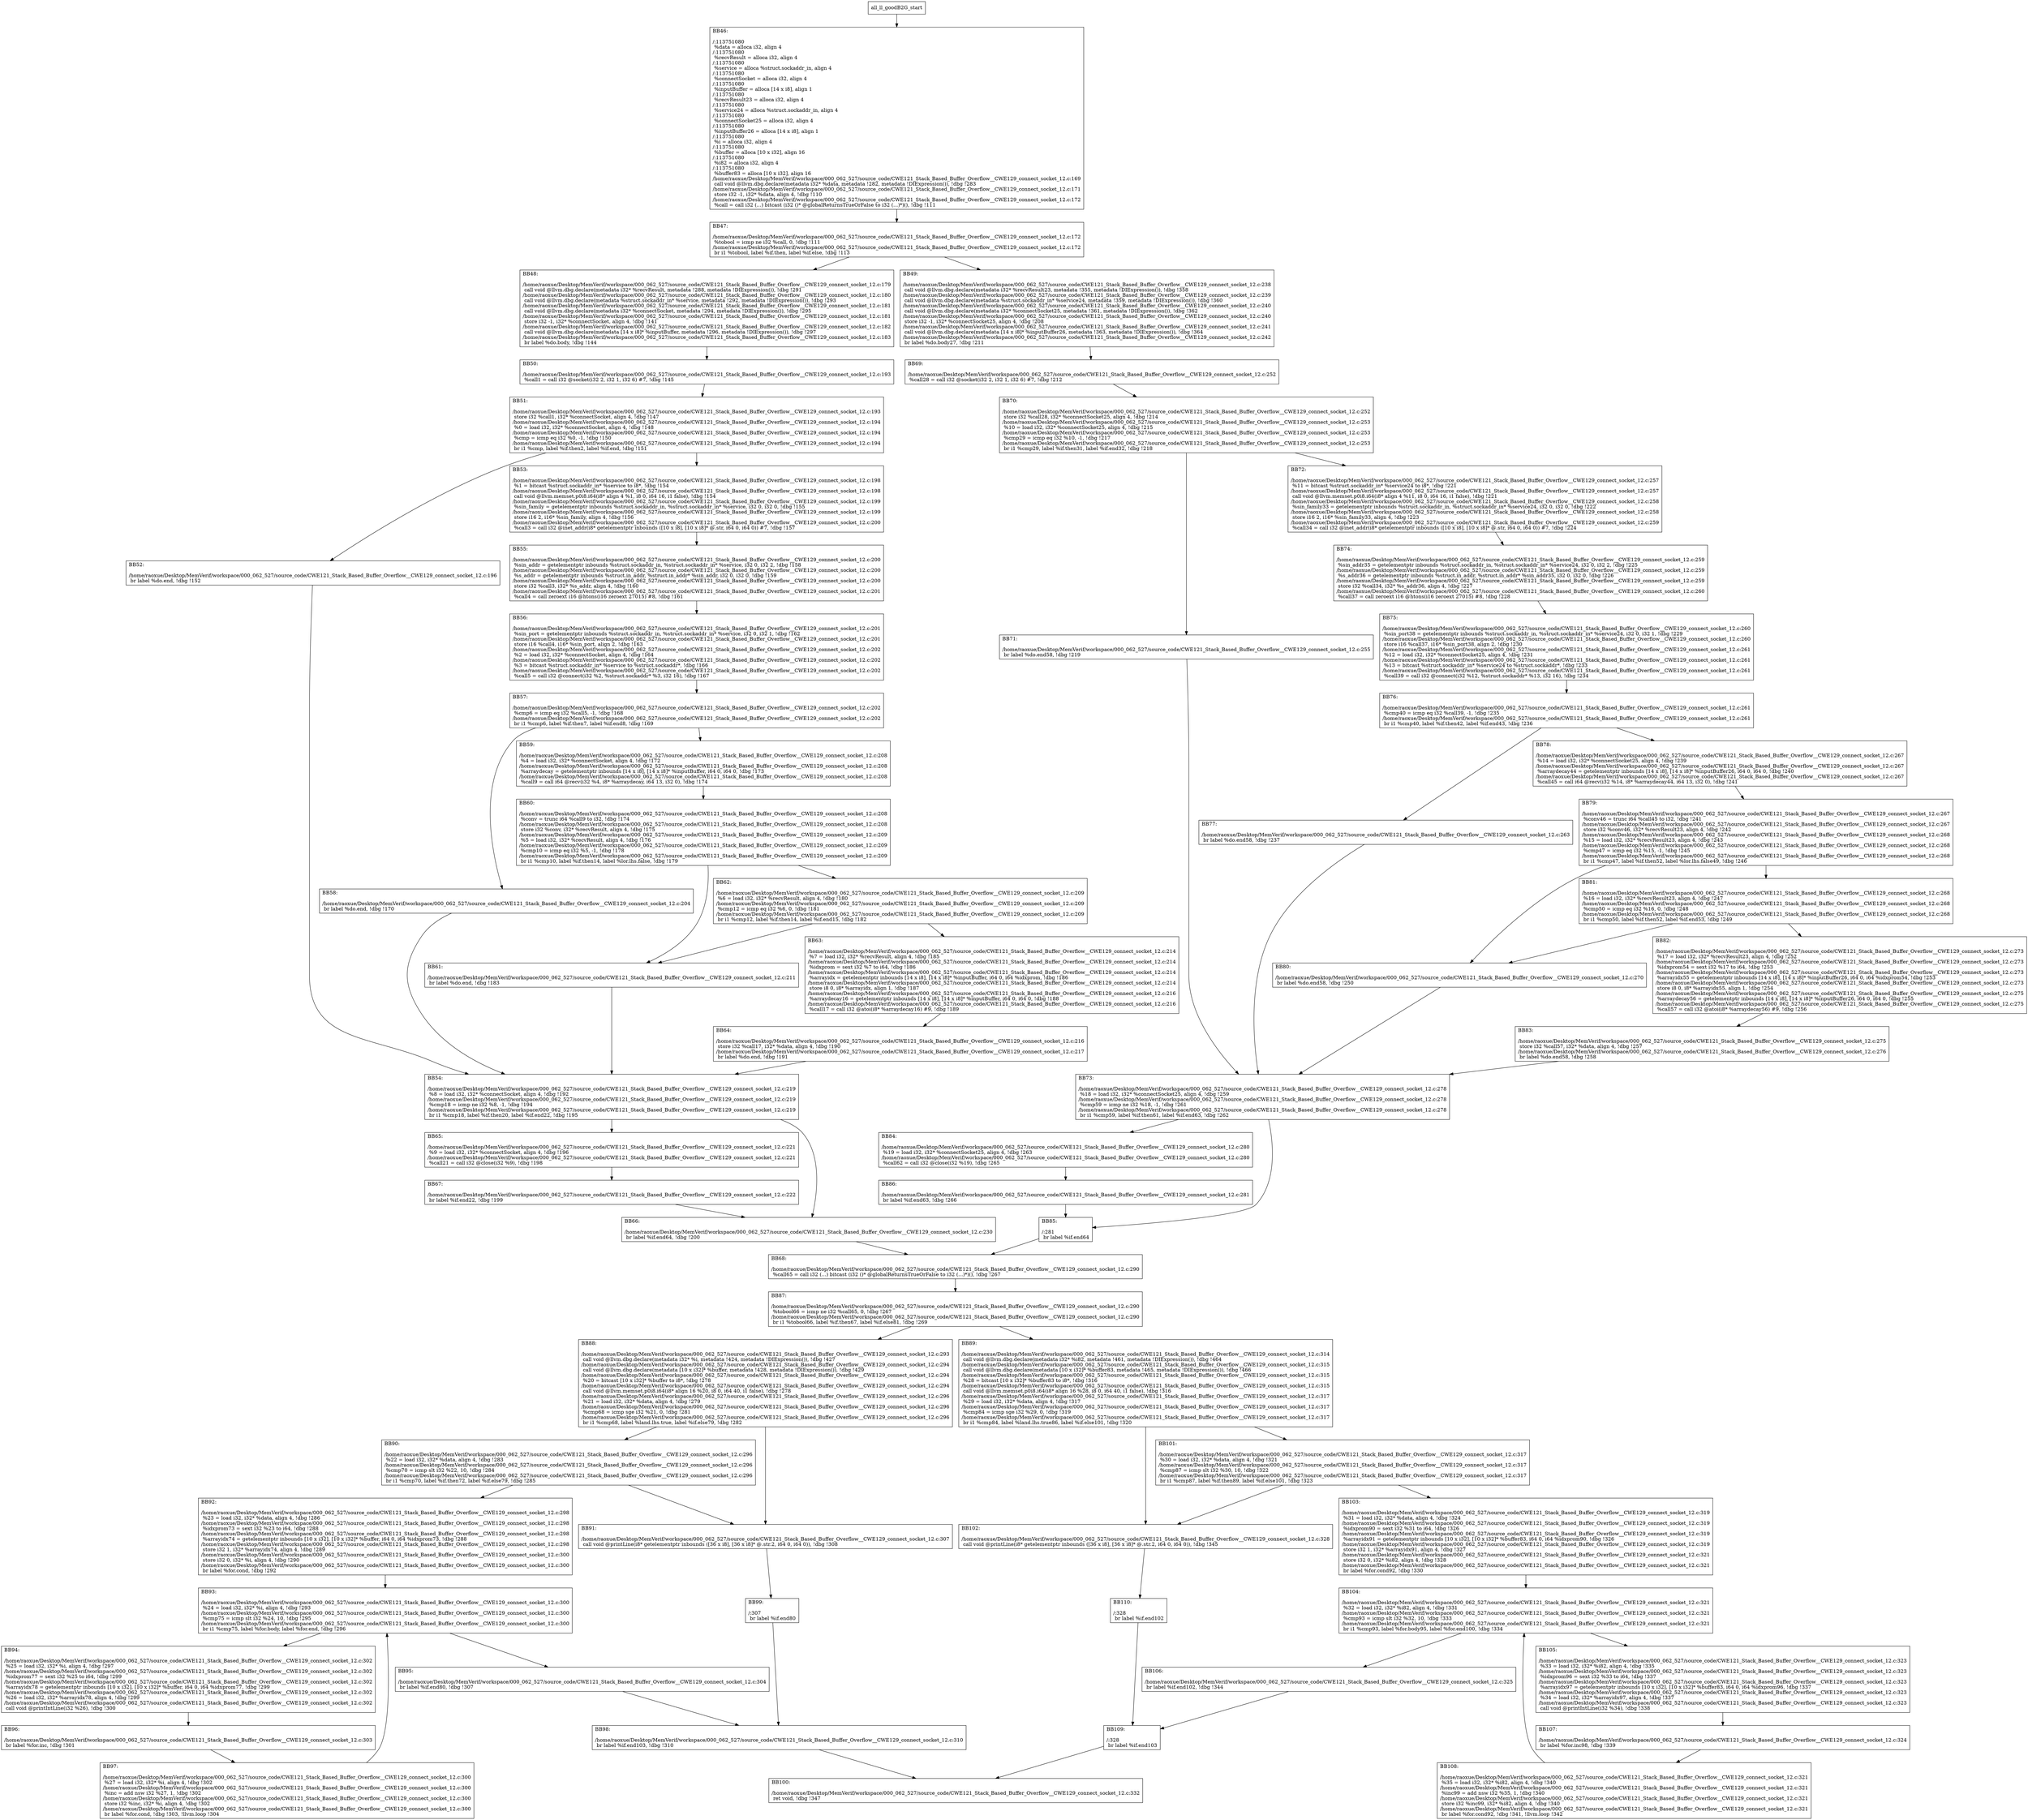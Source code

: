 digraph "CFG for'all_ll_goodB2G' function" {
	BBall_ll_goodB2G_start[shape=record,label="{all_ll_goodB2G_start}"];
	BBall_ll_goodB2G_start-> all_ll_goodB2GBB46;
	all_ll_goodB2GBB46 [shape=record, label="{BB46:\l\l/:113751080\l
  %data = alloca i32, align 4\l
/:113751080\l
  %recvResult = alloca i32, align 4\l
/:113751080\l
  %service = alloca %struct.sockaddr_in, align 4\l
/:113751080\l
  %connectSocket = alloca i32, align 4\l
/:113751080\l
  %inputBuffer = alloca [14 x i8], align 1\l
/:113751080\l
  %recvResult23 = alloca i32, align 4\l
/:113751080\l
  %service24 = alloca %struct.sockaddr_in, align 4\l
/:113751080\l
  %connectSocket25 = alloca i32, align 4\l
/:113751080\l
  %inputBuffer26 = alloca [14 x i8], align 1\l
/:113751080\l
  %i = alloca i32, align 4\l
/:113751080\l
  %buffer = alloca [10 x i32], align 16\l
/:113751080\l
  %i82 = alloca i32, align 4\l
/:113751080\l
  %buffer83 = alloca [10 x i32], align 16\l
/home/raoxue/Desktop/MemVerif/workspace/000_062_527/source_code/CWE121_Stack_Based_Buffer_Overflow__CWE129_connect_socket_12.c:169\l
  call void @llvm.dbg.declare(metadata i32* %data, metadata !282, metadata !DIExpression()), !dbg !283\l
/home/raoxue/Desktop/MemVerif/workspace/000_062_527/source_code/CWE121_Stack_Based_Buffer_Overflow__CWE129_connect_socket_12.c:171\l
  store i32 -1, i32* %data, align 4, !dbg !110\l
/home/raoxue/Desktop/MemVerif/workspace/000_062_527/source_code/CWE121_Stack_Based_Buffer_Overflow__CWE129_connect_socket_12.c:172\l
  %call = call i32 (...) bitcast (i32 ()* @globalReturnsTrueOrFalse to i32 (...)*)(), !dbg !111\l
}"];
	all_ll_goodB2GBB46-> all_ll_goodB2GBB47;
	all_ll_goodB2GBB47 [shape=record, label="{BB47:\l\l/home/raoxue/Desktop/MemVerif/workspace/000_062_527/source_code/CWE121_Stack_Based_Buffer_Overflow__CWE129_connect_socket_12.c:172\l
  %tobool = icmp ne i32 %call, 0, !dbg !111\l
/home/raoxue/Desktop/MemVerif/workspace/000_062_527/source_code/CWE121_Stack_Based_Buffer_Overflow__CWE129_connect_socket_12.c:172\l
  br i1 %tobool, label %if.then, label %if.else, !dbg !113\l
}"];
	all_ll_goodB2GBB47-> all_ll_goodB2GBB48;
	all_ll_goodB2GBB47-> all_ll_goodB2GBB49;
	all_ll_goodB2GBB48 [shape=record, label="{BB48:\l\l/home/raoxue/Desktop/MemVerif/workspace/000_062_527/source_code/CWE121_Stack_Based_Buffer_Overflow__CWE129_connect_socket_12.c:179\l
  call void @llvm.dbg.declare(metadata i32* %recvResult, metadata !288, metadata !DIExpression()), !dbg !291\l
/home/raoxue/Desktop/MemVerif/workspace/000_062_527/source_code/CWE121_Stack_Based_Buffer_Overflow__CWE129_connect_socket_12.c:180\l
  call void @llvm.dbg.declare(metadata %struct.sockaddr_in* %service, metadata !292, metadata !DIExpression()), !dbg !293\l
/home/raoxue/Desktop/MemVerif/workspace/000_062_527/source_code/CWE121_Stack_Based_Buffer_Overflow__CWE129_connect_socket_12.c:181\l
  call void @llvm.dbg.declare(metadata i32* %connectSocket, metadata !294, metadata !DIExpression()), !dbg !295\l
/home/raoxue/Desktop/MemVerif/workspace/000_062_527/source_code/CWE121_Stack_Based_Buffer_Overflow__CWE129_connect_socket_12.c:181\l
  store i32 -1, i32* %connectSocket, align 4, !dbg !141\l
/home/raoxue/Desktop/MemVerif/workspace/000_062_527/source_code/CWE121_Stack_Based_Buffer_Overflow__CWE129_connect_socket_12.c:182\l
  call void @llvm.dbg.declare(metadata [14 x i8]* %inputBuffer, metadata !296, metadata !DIExpression()), !dbg !297\l
/home/raoxue/Desktop/MemVerif/workspace/000_062_527/source_code/CWE121_Stack_Based_Buffer_Overflow__CWE129_connect_socket_12.c:183\l
  br label %do.body, !dbg !144\l
}"];
	all_ll_goodB2GBB48-> all_ll_goodB2GBB50;
	all_ll_goodB2GBB50 [shape=record, label="{BB50:\l\l/home/raoxue/Desktop/MemVerif/workspace/000_062_527/source_code/CWE121_Stack_Based_Buffer_Overflow__CWE129_connect_socket_12.c:193\l
  %call1 = call i32 @socket(i32 2, i32 1, i32 6) #7, !dbg !145\l
}"];
	all_ll_goodB2GBB50-> all_ll_goodB2GBB51;
	all_ll_goodB2GBB51 [shape=record, label="{BB51:\l\l/home/raoxue/Desktop/MemVerif/workspace/000_062_527/source_code/CWE121_Stack_Based_Buffer_Overflow__CWE129_connect_socket_12.c:193\l
  store i32 %call1, i32* %connectSocket, align 4, !dbg !147\l
/home/raoxue/Desktop/MemVerif/workspace/000_062_527/source_code/CWE121_Stack_Based_Buffer_Overflow__CWE129_connect_socket_12.c:194\l
  %0 = load i32, i32* %connectSocket, align 4, !dbg !148\l
/home/raoxue/Desktop/MemVerif/workspace/000_062_527/source_code/CWE121_Stack_Based_Buffer_Overflow__CWE129_connect_socket_12.c:194\l
  %cmp = icmp eq i32 %0, -1, !dbg !150\l
/home/raoxue/Desktop/MemVerif/workspace/000_062_527/source_code/CWE121_Stack_Based_Buffer_Overflow__CWE129_connect_socket_12.c:194\l
  br i1 %cmp, label %if.then2, label %if.end, !dbg !151\l
}"];
	all_ll_goodB2GBB51-> all_ll_goodB2GBB52;
	all_ll_goodB2GBB51-> all_ll_goodB2GBB53;
	all_ll_goodB2GBB52 [shape=record, label="{BB52:\l\l/home/raoxue/Desktop/MemVerif/workspace/000_062_527/source_code/CWE121_Stack_Based_Buffer_Overflow__CWE129_connect_socket_12.c:196\l
  br label %do.end, !dbg !152\l
}"];
	all_ll_goodB2GBB52-> all_ll_goodB2GBB54;
	all_ll_goodB2GBB53 [shape=record, label="{BB53:\l\l/home/raoxue/Desktop/MemVerif/workspace/000_062_527/source_code/CWE121_Stack_Based_Buffer_Overflow__CWE129_connect_socket_12.c:198\l
  %1 = bitcast %struct.sockaddr_in* %service to i8*, !dbg !154\l
/home/raoxue/Desktop/MemVerif/workspace/000_062_527/source_code/CWE121_Stack_Based_Buffer_Overflow__CWE129_connect_socket_12.c:198\l
  call void @llvm.memset.p0i8.i64(i8* align 4 %1, i8 0, i64 16, i1 false), !dbg !154\l
/home/raoxue/Desktop/MemVerif/workspace/000_062_527/source_code/CWE121_Stack_Based_Buffer_Overflow__CWE129_connect_socket_12.c:199\l
  %sin_family = getelementptr inbounds %struct.sockaddr_in, %struct.sockaddr_in* %service, i32 0, i32 0, !dbg !155\l
/home/raoxue/Desktop/MemVerif/workspace/000_062_527/source_code/CWE121_Stack_Based_Buffer_Overflow__CWE129_connect_socket_12.c:199\l
  store i16 2, i16* %sin_family, align 4, !dbg !156\l
/home/raoxue/Desktop/MemVerif/workspace/000_062_527/source_code/CWE121_Stack_Based_Buffer_Overflow__CWE129_connect_socket_12.c:200\l
  %call3 = call i32 @inet_addr(i8* getelementptr inbounds ([10 x i8], [10 x i8]* @.str, i64 0, i64 0)) #7, !dbg !157\l
}"];
	all_ll_goodB2GBB53-> all_ll_goodB2GBB55;
	all_ll_goodB2GBB55 [shape=record, label="{BB55:\l\l/home/raoxue/Desktop/MemVerif/workspace/000_062_527/source_code/CWE121_Stack_Based_Buffer_Overflow__CWE129_connect_socket_12.c:200\l
  %sin_addr = getelementptr inbounds %struct.sockaddr_in, %struct.sockaddr_in* %service, i32 0, i32 2, !dbg !158\l
/home/raoxue/Desktop/MemVerif/workspace/000_062_527/source_code/CWE121_Stack_Based_Buffer_Overflow__CWE129_connect_socket_12.c:200\l
  %s_addr = getelementptr inbounds %struct.in_addr, %struct.in_addr* %sin_addr, i32 0, i32 0, !dbg !159\l
/home/raoxue/Desktop/MemVerif/workspace/000_062_527/source_code/CWE121_Stack_Based_Buffer_Overflow__CWE129_connect_socket_12.c:200\l
  store i32 %call3, i32* %s_addr, align 4, !dbg !160\l
/home/raoxue/Desktop/MemVerif/workspace/000_062_527/source_code/CWE121_Stack_Based_Buffer_Overflow__CWE129_connect_socket_12.c:201\l
  %call4 = call zeroext i16 @htons(i16 zeroext 27015) #8, !dbg !161\l
}"];
	all_ll_goodB2GBB55-> all_ll_goodB2GBB56;
	all_ll_goodB2GBB56 [shape=record, label="{BB56:\l\l/home/raoxue/Desktop/MemVerif/workspace/000_062_527/source_code/CWE121_Stack_Based_Buffer_Overflow__CWE129_connect_socket_12.c:201\l
  %sin_port = getelementptr inbounds %struct.sockaddr_in, %struct.sockaddr_in* %service, i32 0, i32 1, !dbg !162\l
/home/raoxue/Desktop/MemVerif/workspace/000_062_527/source_code/CWE121_Stack_Based_Buffer_Overflow__CWE129_connect_socket_12.c:201\l
  store i16 %call4, i16* %sin_port, align 2, !dbg !163\l
/home/raoxue/Desktop/MemVerif/workspace/000_062_527/source_code/CWE121_Stack_Based_Buffer_Overflow__CWE129_connect_socket_12.c:202\l
  %2 = load i32, i32* %connectSocket, align 4, !dbg !164\l
/home/raoxue/Desktop/MemVerif/workspace/000_062_527/source_code/CWE121_Stack_Based_Buffer_Overflow__CWE129_connect_socket_12.c:202\l
  %3 = bitcast %struct.sockaddr_in* %service to %struct.sockaddr*, !dbg !166\l
/home/raoxue/Desktop/MemVerif/workspace/000_062_527/source_code/CWE121_Stack_Based_Buffer_Overflow__CWE129_connect_socket_12.c:202\l
  %call5 = call i32 @connect(i32 %2, %struct.sockaddr* %3, i32 16), !dbg !167\l
}"];
	all_ll_goodB2GBB56-> all_ll_goodB2GBB57;
	all_ll_goodB2GBB57 [shape=record, label="{BB57:\l\l/home/raoxue/Desktop/MemVerif/workspace/000_062_527/source_code/CWE121_Stack_Based_Buffer_Overflow__CWE129_connect_socket_12.c:202\l
  %cmp6 = icmp eq i32 %call5, -1, !dbg !168\l
/home/raoxue/Desktop/MemVerif/workspace/000_062_527/source_code/CWE121_Stack_Based_Buffer_Overflow__CWE129_connect_socket_12.c:202\l
  br i1 %cmp6, label %if.then7, label %if.end8, !dbg !169\l
}"];
	all_ll_goodB2GBB57-> all_ll_goodB2GBB58;
	all_ll_goodB2GBB57-> all_ll_goodB2GBB59;
	all_ll_goodB2GBB58 [shape=record, label="{BB58:\l\l/home/raoxue/Desktop/MemVerif/workspace/000_062_527/source_code/CWE121_Stack_Based_Buffer_Overflow__CWE129_connect_socket_12.c:204\l
  br label %do.end, !dbg !170\l
}"];
	all_ll_goodB2GBB58-> all_ll_goodB2GBB54;
	all_ll_goodB2GBB59 [shape=record, label="{BB59:\l\l/home/raoxue/Desktop/MemVerif/workspace/000_062_527/source_code/CWE121_Stack_Based_Buffer_Overflow__CWE129_connect_socket_12.c:208\l
  %4 = load i32, i32* %connectSocket, align 4, !dbg !172\l
/home/raoxue/Desktop/MemVerif/workspace/000_062_527/source_code/CWE121_Stack_Based_Buffer_Overflow__CWE129_connect_socket_12.c:208\l
  %arraydecay = getelementptr inbounds [14 x i8], [14 x i8]* %inputBuffer, i64 0, i64 0, !dbg !173\l
/home/raoxue/Desktop/MemVerif/workspace/000_062_527/source_code/CWE121_Stack_Based_Buffer_Overflow__CWE129_connect_socket_12.c:208\l
  %call9 = call i64 @recv(i32 %4, i8* %arraydecay, i64 13, i32 0), !dbg !174\l
}"];
	all_ll_goodB2GBB59-> all_ll_goodB2GBB60;
	all_ll_goodB2GBB60 [shape=record, label="{BB60:\l\l/home/raoxue/Desktop/MemVerif/workspace/000_062_527/source_code/CWE121_Stack_Based_Buffer_Overflow__CWE129_connect_socket_12.c:208\l
  %conv = trunc i64 %call9 to i32, !dbg !174\l
/home/raoxue/Desktop/MemVerif/workspace/000_062_527/source_code/CWE121_Stack_Based_Buffer_Overflow__CWE129_connect_socket_12.c:208\l
  store i32 %conv, i32* %recvResult, align 4, !dbg !175\l
/home/raoxue/Desktop/MemVerif/workspace/000_062_527/source_code/CWE121_Stack_Based_Buffer_Overflow__CWE129_connect_socket_12.c:209\l
  %5 = load i32, i32* %recvResult, align 4, !dbg !176\l
/home/raoxue/Desktop/MemVerif/workspace/000_062_527/source_code/CWE121_Stack_Based_Buffer_Overflow__CWE129_connect_socket_12.c:209\l
  %cmp10 = icmp eq i32 %5, -1, !dbg !178\l
/home/raoxue/Desktop/MemVerif/workspace/000_062_527/source_code/CWE121_Stack_Based_Buffer_Overflow__CWE129_connect_socket_12.c:209\l
  br i1 %cmp10, label %if.then14, label %lor.lhs.false, !dbg !179\l
}"];
	all_ll_goodB2GBB60-> all_ll_goodB2GBB61;
	all_ll_goodB2GBB60-> all_ll_goodB2GBB62;
	all_ll_goodB2GBB62 [shape=record, label="{BB62:\l\l/home/raoxue/Desktop/MemVerif/workspace/000_062_527/source_code/CWE121_Stack_Based_Buffer_Overflow__CWE129_connect_socket_12.c:209\l
  %6 = load i32, i32* %recvResult, align 4, !dbg !180\l
/home/raoxue/Desktop/MemVerif/workspace/000_062_527/source_code/CWE121_Stack_Based_Buffer_Overflow__CWE129_connect_socket_12.c:209\l
  %cmp12 = icmp eq i32 %6, 0, !dbg !181\l
/home/raoxue/Desktop/MemVerif/workspace/000_062_527/source_code/CWE121_Stack_Based_Buffer_Overflow__CWE129_connect_socket_12.c:209\l
  br i1 %cmp12, label %if.then14, label %if.end15, !dbg !182\l
}"];
	all_ll_goodB2GBB62-> all_ll_goodB2GBB61;
	all_ll_goodB2GBB62-> all_ll_goodB2GBB63;
	all_ll_goodB2GBB61 [shape=record, label="{BB61:\l\l/home/raoxue/Desktop/MemVerif/workspace/000_062_527/source_code/CWE121_Stack_Based_Buffer_Overflow__CWE129_connect_socket_12.c:211\l
  br label %do.end, !dbg !183\l
}"];
	all_ll_goodB2GBB61-> all_ll_goodB2GBB54;
	all_ll_goodB2GBB63 [shape=record, label="{BB63:\l\l/home/raoxue/Desktop/MemVerif/workspace/000_062_527/source_code/CWE121_Stack_Based_Buffer_Overflow__CWE129_connect_socket_12.c:214\l
  %7 = load i32, i32* %recvResult, align 4, !dbg !185\l
/home/raoxue/Desktop/MemVerif/workspace/000_062_527/source_code/CWE121_Stack_Based_Buffer_Overflow__CWE129_connect_socket_12.c:214\l
  %idxprom = sext i32 %7 to i64, !dbg !186\l
/home/raoxue/Desktop/MemVerif/workspace/000_062_527/source_code/CWE121_Stack_Based_Buffer_Overflow__CWE129_connect_socket_12.c:214\l
  %arrayidx = getelementptr inbounds [14 x i8], [14 x i8]* %inputBuffer, i64 0, i64 %idxprom, !dbg !186\l
/home/raoxue/Desktop/MemVerif/workspace/000_062_527/source_code/CWE121_Stack_Based_Buffer_Overflow__CWE129_connect_socket_12.c:214\l
  store i8 0, i8* %arrayidx, align 1, !dbg !187\l
/home/raoxue/Desktop/MemVerif/workspace/000_062_527/source_code/CWE121_Stack_Based_Buffer_Overflow__CWE129_connect_socket_12.c:216\l
  %arraydecay16 = getelementptr inbounds [14 x i8], [14 x i8]* %inputBuffer, i64 0, i64 0, !dbg !188\l
/home/raoxue/Desktop/MemVerif/workspace/000_062_527/source_code/CWE121_Stack_Based_Buffer_Overflow__CWE129_connect_socket_12.c:216\l
  %call17 = call i32 @atoi(i8* %arraydecay16) #9, !dbg !189\l
}"];
	all_ll_goodB2GBB63-> all_ll_goodB2GBB64;
	all_ll_goodB2GBB64 [shape=record, label="{BB64:\l\l/home/raoxue/Desktop/MemVerif/workspace/000_062_527/source_code/CWE121_Stack_Based_Buffer_Overflow__CWE129_connect_socket_12.c:216\l
  store i32 %call17, i32* %data, align 4, !dbg !190\l
/home/raoxue/Desktop/MemVerif/workspace/000_062_527/source_code/CWE121_Stack_Based_Buffer_Overflow__CWE129_connect_socket_12.c:217\l
  br label %do.end, !dbg !191\l
}"];
	all_ll_goodB2GBB64-> all_ll_goodB2GBB54;
	all_ll_goodB2GBB54 [shape=record, label="{BB54:\l\l/home/raoxue/Desktop/MemVerif/workspace/000_062_527/source_code/CWE121_Stack_Based_Buffer_Overflow__CWE129_connect_socket_12.c:219\l
  %8 = load i32, i32* %connectSocket, align 4, !dbg !192\l
/home/raoxue/Desktop/MemVerif/workspace/000_062_527/source_code/CWE121_Stack_Based_Buffer_Overflow__CWE129_connect_socket_12.c:219\l
  %cmp18 = icmp ne i32 %8, -1, !dbg !194\l
/home/raoxue/Desktop/MemVerif/workspace/000_062_527/source_code/CWE121_Stack_Based_Buffer_Overflow__CWE129_connect_socket_12.c:219\l
  br i1 %cmp18, label %if.then20, label %if.end22, !dbg !195\l
}"];
	all_ll_goodB2GBB54-> all_ll_goodB2GBB65;
	all_ll_goodB2GBB54-> all_ll_goodB2GBB66;
	all_ll_goodB2GBB65 [shape=record, label="{BB65:\l\l/home/raoxue/Desktop/MemVerif/workspace/000_062_527/source_code/CWE121_Stack_Based_Buffer_Overflow__CWE129_connect_socket_12.c:221\l
  %9 = load i32, i32* %connectSocket, align 4, !dbg !196\l
/home/raoxue/Desktop/MemVerif/workspace/000_062_527/source_code/CWE121_Stack_Based_Buffer_Overflow__CWE129_connect_socket_12.c:221\l
  %call21 = call i32 @close(i32 %9), !dbg !198\l
}"];
	all_ll_goodB2GBB65-> all_ll_goodB2GBB67;
	all_ll_goodB2GBB67 [shape=record, label="{BB67:\l\l/home/raoxue/Desktop/MemVerif/workspace/000_062_527/source_code/CWE121_Stack_Based_Buffer_Overflow__CWE129_connect_socket_12.c:222\l
  br label %if.end22, !dbg !199\l
}"];
	all_ll_goodB2GBB67-> all_ll_goodB2GBB66;
	all_ll_goodB2GBB66 [shape=record, label="{BB66:\l\l/home/raoxue/Desktop/MemVerif/workspace/000_062_527/source_code/CWE121_Stack_Based_Buffer_Overflow__CWE129_connect_socket_12.c:230\l
  br label %if.end64, !dbg !200\l
}"];
	all_ll_goodB2GBB66-> all_ll_goodB2GBB68;
	all_ll_goodB2GBB49 [shape=record, label="{BB49:\l\l/home/raoxue/Desktop/MemVerif/workspace/000_062_527/source_code/CWE121_Stack_Based_Buffer_Overflow__CWE129_connect_socket_12.c:238\l
  call void @llvm.dbg.declare(metadata i32* %recvResult23, metadata !355, metadata !DIExpression()), !dbg !358\l
/home/raoxue/Desktop/MemVerif/workspace/000_062_527/source_code/CWE121_Stack_Based_Buffer_Overflow__CWE129_connect_socket_12.c:239\l
  call void @llvm.dbg.declare(metadata %struct.sockaddr_in* %service24, metadata !359, metadata !DIExpression()), !dbg !360\l
/home/raoxue/Desktop/MemVerif/workspace/000_062_527/source_code/CWE121_Stack_Based_Buffer_Overflow__CWE129_connect_socket_12.c:240\l
  call void @llvm.dbg.declare(metadata i32* %connectSocket25, metadata !361, metadata !DIExpression()), !dbg !362\l
/home/raoxue/Desktop/MemVerif/workspace/000_062_527/source_code/CWE121_Stack_Based_Buffer_Overflow__CWE129_connect_socket_12.c:240\l
  store i32 -1, i32* %connectSocket25, align 4, !dbg !208\l
/home/raoxue/Desktop/MemVerif/workspace/000_062_527/source_code/CWE121_Stack_Based_Buffer_Overflow__CWE129_connect_socket_12.c:241\l
  call void @llvm.dbg.declare(metadata [14 x i8]* %inputBuffer26, metadata !363, metadata !DIExpression()), !dbg !364\l
/home/raoxue/Desktop/MemVerif/workspace/000_062_527/source_code/CWE121_Stack_Based_Buffer_Overflow__CWE129_connect_socket_12.c:242\l
  br label %do.body27, !dbg !211\l
}"];
	all_ll_goodB2GBB49-> all_ll_goodB2GBB69;
	all_ll_goodB2GBB69 [shape=record, label="{BB69:\l\l/home/raoxue/Desktop/MemVerif/workspace/000_062_527/source_code/CWE121_Stack_Based_Buffer_Overflow__CWE129_connect_socket_12.c:252\l
  %call28 = call i32 @socket(i32 2, i32 1, i32 6) #7, !dbg !212\l
}"];
	all_ll_goodB2GBB69-> all_ll_goodB2GBB70;
	all_ll_goodB2GBB70 [shape=record, label="{BB70:\l\l/home/raoxue/Desktop/MemVerif/workspace/000_062_527/source_code/CWE121_Stack_Based_Buffer_Overflow__CWE129_connect_socket_12.c:252\l
  store i32 %call28, i32* %connectSocket25, align 4, !dbg !214\l
/home/raoxue/Desktop/MemVerif/workspace/000_062_527/source_code/CWE121_Stack_Based_Buffer_Overflow__CWE129_connect_socket_12.c:253\l
  %10 = load i32, i32* %connectSocket25, align 4, !dbg !215\l
/home/raoxue/Desktop/MemVerif/workspace/000_062_527/source_code/CWE121_Stack_Based_Buffer_Overflow__CWE129_connect_socket_12.c:253\l
  %cmp29 = icmp eq i32 %10, -1, !dbg !217\l
/home/raoxue/Desktop/MemVerif/workspace/000_062_527/source_code/CWE121_Stack_Based_Buffer_Overflow__CWE129_connect_socket_12.c:253\l
  br i1 %cmp29, label %if.then31, label %if.end32, !dbg !218\l
}"];
	all_ll_goodB2GBB70-> all_ll_goodB2GBB71;
	all_ll_goodB2GBB70-> all_ll_goodB2GBB72;
	all_ll_goodB2GBB71 [shape=record, label="{BB71:\l\l/home/raoxue/Desktop/MemVerif/workspace/000_062_527/source_code/CWE121_Stack_Based_Buffer_Overflow__CWE129_connect_socket_12.c:255\l
  br label %do.end58, !dbg !219\l
}"];
	all_ll_goodB2GBB71-> all_ll_goodB2GBB73;
	all_ll_goodB2GBB72 [shape=record, label="{BB72:\l\l/home/raoxue/Desktop/MemVerif/workspace/000_062_527/source_code/CWE121_Stack_Based_Buffer_Overflow__CWE129_connect_socket_12.c:257\l
  %11 = bitcast %struct.sockaddr_in* %service24 to i8*, !dbg !221\l
/home/raoxue/Desktop/MemVerif/workspace/000_062_527/source_code/CWE121_Stack_Based_Buffer_Overflow__CWE129_connect_socket_12.c:257\l
  call void @llvm.memset.p0i8.i64(i8* align 4 %11, i8 0, i64 16, i1 false), !dbg !221\l
/home/raoxue/Desktop/MemVerif/workspace/000_062_527/source_code/CWE121_Stack_Based_Buffer_Overflow__CWE129_connect_socket_12.c:258\l
  %sin_family33 = getelementptr inbounds %struct.sockaddr_in, %struct.sockaddr_in* %service24, i32 0, i32 0, !dbg !222\l
/home/raoxue/Desktop/MemVerif/workspace/000_062_527/source_code/CWE121_Stack_Based_Buffer_Overflow__CWE129_connect_socket_12.c:258\l
  store i16 2, i16* %sin_family33, align 4, !dbg !223\l
/home/raoxue/Desktop/MemVerif/workspace/000_062_527/source_code/CWE121_Stack_Based_Buffer_Overflow__CWE129_connect_socket_12.c:259\l
  %call34 = call i32 @inet_addr(i8* getelementptr inbounds ([10 x i8], [10 x i8]* @.str, i64 0, i64 0)) #7, !dbg !224\l
}"];
	all_ll_goodB2GBB72-> all_ll_goodB2GBB74;
	all_ll_goodB2GBB74 [shape=record, label="{BB74:\l\l/home/raoxue/Desktop/MemVerif/workspace/000_062_527/source_code/CWE121_Stack_Based_Buffer_Overflow__CWE129_connect_socket_12.c:259\l
  %sin_addr35 = getelementptr inbounds %struct.sockaddr_in, %struct.sockaddr_in* %service24, i32 0, i32 2, !dbg !225\l
/home/raoxue/Desktop/MemVerif/workspace/000_062_527/source_code/CWE121_Stack_Based_Buffer_Overflow__CWE129_connect_socket_12.c:259\l
  %s_addr36 = getelementptr inbounds %struct.in_addr, %struct.in_addr* %sin_addr35, i32 0, i32 0, !dbg !226\l
/home/raoxue/Desktop/MemVerif/workspace/000_062_527/source_code/CWE121_Stack_Based_Buffer_Overflow__CWE129_connect_socket_12.c:259\l
  store i32 %call34, i32* %s_addr36, align 4, !dbg !227\l
/home/raoxue/Desktop/MemVerif/workspace/000_062_527/source_code/CWE121_Stack_Based_Buffer_Overflow__CWE129_connect_socket_12.c:260\l
  %call37 = call zeroext i16 @htons(i16 zeroext 27015) #8, !dbg !228\l
}"];
	all_ll_goodB2GBB74-> all_ll_goodB2GBB75;
	all_ll_goodB2GBB75 [shape=record, label="{BB75:\l\l/home/raoxue/Desktop/MemVerif/workspace/000_062_527/source_code/CWE121_Stack_Based_Buffer_Overflow__CWE129_connect_socket_12.c:260\l
  %sin_port38 = getelementptr inbounds %struct.sockaddr_in, %struct.sockaddr_in* %service24, i32 0, i32 1, !dbg !229\l
/home/raoxue/Desktop/MemVerif/workspace/000_062_527/source_code/CWE121_Stack_Based_Buffer_Overflow__CWE129_connect_socket_12.c:260\l
  store i16 %call37, i16* %sin_port38, align 2, !dbg !230\l
/home/raoxue/Desktop/MemVerif/workspace/000_062_527/source_code/CWE121_Stack_Based_Buffer_Overflow__CWE129_connect_socket_12.c:261\l
  %12 = load i32, i32* %connectSocket25, align 4, !dbg !231\l
/home/raoxue/Desktop/MemVerif/workspace/000_062_527/source_code/CWE121_Stack_Based_Buffer_Overflow__CWE129_connect_socket_12.c:261\l
  %13 = bitcast %struct.sockaddr_in* %service24 to %struct.sockaddr*, !dbg !233\l
/home/raoxue/Desktop/MemVerif/workspace/000_062_527/source_code/CWE121_Stack_Based_Buffer_Overflow__CWE129_connect_socket_12.c:261\l
  %call39 = call i32 @connect(i32 %12, %struct.sockaddr* %13, i32 16), !dbg !234\l
}"];
	all_ll_goodB2GBB75-> all_ll_goodB2GBB76;
	all_ll_goodB2GBB76 [shape=record, label="{BB76:\l\l/home/raoxue/Desktop/MemVerif/workspace/000_062_527/source_code/CWE121_Stack_Based_Buffer_Overflow__CWE129_connect_socket_12.c:261\l
  %cmp40 = icmp eq i32 %call39, -1, !dbg !235\l
/home/raoxue/Desktop/MemVerif/workspace/000_062_527/source_code/CWE121_Stack_Based_Buffer_Overflow__CWE129_connect_socket_12.c:261\l
  br i1 %cmp40, label %if.then42, label %if.end43, !dbg !236\l
}"];
	all_ll_goodB2GBB76-> all_ll_goodB2GBB77;
	all_ll_goodB2GBB76-> all_ll_goodB2GBB78;
	all_ll_goodB2GBB77 [shape=record, label="{BB77:\l\l/home/raoxue/Desktop/MemVerif/workspace/000_062_527/source_code/CWE121_Stack_Based_Buffer_Overflow__CWE129_connect_socket_12.c:263\l
  br label %do.end58, !dbg !237\l
}"];
	all_ll_goodB2GBB77-> all_ll_goodB2GBB73;
	all_ll_goodB2GBB78 [shape=record, label="{BB78:\l\l/home/raoxue/Desktop/MemVerif/workspace/000_062_527/source_code/CWE121_Stack_Based_Buffer_Overflow__CWE129_connect_socket_12.c:267\l
  %14 = load i32, i32* %connectSocket25, align 4, !dbg !239\l
/home/raoxue/Desktop/MemVerif/workspace/000_062_527/source_code/CWE121_Stack_Based_Buffer_Overflow__CWE129_connect_socket_12.c:267\l
  %arraydecay44 = getelementptr inbounds [14 x i8], [14 x i8]* %inputBuffer26, i64 0, i64 0, !dbg !240\l
/home/raoxue/Desktop/MemVerif/workspace/000_062_527/source_code/CWE121_Stack_Based_Buffer_Overflow__CWE129_connect_socket_12.c:267\l
  %call45 = call i64 @recv(i32 %14, i8* %arraydecay44, i64 13, i32 0), !dbg !241\l
}"];
	all_ll_goodB2GBB78-> all_ll_goodB2GBB79;
	all_ll_goodB2GBB79 [shape=record, label="{BB79:\l\l/home/raoxue/Desktop/MemVerif/workspace/000_062_527/source_code/CWE121_Stack_Based_Buffer_Overflow__CWE129_connect_socket_12.c:267\l
  %conv46 = trunc i64 %call45 to i32, !dbg !241\l
/home/raoxue/Desktop/MemVerif/workspace/000_062_527/source_code/CWE121_Stack_Based_Buffer_Overflow__CWE129_connect_socket_12.c:267\l
  store i32 %conv46, i32* %recvResult23, align 4, !dbg !242\l
/home/raoxue/Desktop/MemVerif/workspace/000_062_527/source_code/CWE121_Stack_Based_Buffer_Overflow__CWE129_connect_socket_12.c:268\l
  %15 = load i32, i32* %recvResult23, align 4, !dbg !243\l
/home/raoxue/Desktop/MemVerif/workspace/000_062_527/source_code/CWE121_Stack_Based_Buffer_Overflow__CWE129_connect_socket_12.c:268\l
  %cmp47 = icmp eq i32 %15, -1, !dbg !245\l
/home/raoxue/Desktop/MemVerif/workspace/000_062_527/source_code/CWE121_Stack_Based_Buffer_Overflow__CWE129_connect_socket_12.c:268\l
  br i1 %cmp47, label %if.then52, label %lor.lhs.false49, !dbg !246\l
}"];
	all_ll_goodB2GBB79-> all_ll_goodB2GBB80;
	all_ll_goodB2GBB79-> all_ll_goodB2GBB81;
	all_ll_goodB2GBB81 [shape=record, label="{BB81:\l\l/home/raoxue/Desktop/MemVerif/workspace/000_062_527/source_code/CWE121_Stack_Based_Buffer_Overflow__CWE129_connect_socket_12.c:268\l
  %16 = load i32, i32* %recvResult23, align 4, !dbg !247\l
/home/raoxue/Desktop/MemVerif/workspace/000_062_527/source_code/CWE121_Stack_Based_Buffer_Overflow__CWE129_connect_socket_12.c:268\l
  %cmp50 = icmp eq i32 %16, 0, !dbg !248\l
/home/raoxue/Desktop/MemVerif/workspace/000_062_527/source_code/CWE121_Stack_Based_Buffer_Overflow__CWE129_connect_socket_12.c:268\l
  br i1 %cmp50, label %if.then52, label %if.end53, !dbg !249\l
}"];
	all_ll_goodB2GBB81-> all_ll_goodB2GBB80;
	all_ll_goodB2GBB81-> all_ll_goodB2GBB82;
	all_ll_goodB2GBB80 [shape=record, label="{BB80:\l\l/home/raoxue/Desktop/MemVerif/workspace/000_062_527/source_code/CWE121_Stack_Based_Buffer_Overflow__CWE129_connect_socket_12.c:270\l
  br label %do.end58, !dbg !250\l
}"];
	all_ll_goodB2GBB80-> all_ll_goodB2GBB73;
	all_ll_goodB2GBB82 [shape=record, label="{BB82:\l\l/home/raoxue/Desktop/MemVerif/workspace/000_062_527/source_code/CWE121_Stack_Based_Buffer_Overflow__CWE129_connect_socket_12.c:273\l
  %17 = load i32, i32* %recvResult23, align 4, !dbg !252\l
/home/raoxue/Desktop/MemVerif/workspace/000_062_527/source_code/CWE121_Stack_Based_Buffer_Overflow__CWE129_connect_socket_12.c:273\l
  %idxprom54 = sext i32 %17 to i64, !dbg !253\l
/home/raoxue/Desktop/MemVerif/workspace/000_062_527/source_code/CWE121_Stack_Based_Buffer_Overflow__CWE129_connect_socket_12.c:273\l
  %arrayidx55 = getelementptr inbounds [14 x i8], [14 x i8]* %inputBuffer26, i64 0, i64 %idxprom54, !dbg !253\l
/home/raoxue/Desktop/MemVerif/workspace/000_062_527/source_code/CWE121_Stack_Based_Buffer_Overflow__CWE129_connect_socket_12.c:273\l
  store i8 0, i8* %arrayidx55, align 1, !dbg !254\l
/home/raoxue/Desktop/MemVerif/workspace/000_062_527/source_code/CWE121_Stack_Based_Buffer_Overflow__CWE129_connect_socket_12.c:275\l
  %arraydecay56 = getelementptr inbounds [14 x i8], [14 x i8]* %inputBuffer26, i64 0, i64 0, !dbg !255\l
/home/raoxue/Desktop/MemVerif/workspace/000_062_527/source_code/CWE121_Stack_Based_Buffer_Overflow__CWE129_connect_socket_12.c:275\l
  %call57 = call i32 @atoi(i8* %arraydecay56) #9, !dbg !256\l
}"];
	all_ll_goodB2GBB82-> all_ll_goodB2GBB83;
	all_ll_goodB2GBB83 [shape=record, label="{BB83:\l\l/home/raoxue/Desktop/MemVerif/workspace/000_062_527/source_code/CWE121_Stack_Based_Buffer_Overflow__CWE129_connect_socket_12.c:275\l
  store i32 %call57, i32* %data, align 4, !dbg !257\l
/home/raoxue/Desktop/MemVerif/workspace/000_062_527/source_code/CWE121_Stack_Based_Buffer_Overflow__CWE129_connect_socket_12.c:276\l
  br label %do.end58, !dbg !258\l
}"];
	all_ll_goodB2GBB83-> all_ll_goodB2GBB73;
	all_ll_goodB2GBB73 [shape=record, label="{BB73:\l\l/home/raoxue/Desktop/MemVerif/workspace/000_062_527/source_code/CWE121_Stack_Based_Buffer_Overflow__CWE129_connect_socket_12.c:278\l
  %18 = load i32, i32* %connectSocket25, align 4, !dbg !259\l
/home/raoxue/Desktop/MemVerif/workspace/000_062_527/source_code/CWE121_Stack_Based_Buffer_Overflow__CWE129_connect_socket_12.c:278\l
  %cmp59 = icmp ne i32 %18, -1, !dbg !261\l
/home/raoxue/Desktop/MemVerif/workspace/000_062_527/source_code/CWE121_Stack_Based_Buffer_Overflow__CWE129_connect_socket_12.c:278\l
  br i1 %cmp59, label %if.then61, label %if.end63, !dbg !262\l
}"];
	all_ll_goodB2GBB73-> all_ll_goodB2GBB84;
	all_ll_goodB2GBB73-> all_ll_goodB2GBB85;
	all_ll_goodB2GBB84 [shape=record, label="{BB84:\l\l/home/raoxue/Desktop/MemVerif/workspace/000_062_527/source_code/CWE121_Stack_Based_Buffer_Overflow__CWE129_connect_socket_12.c:280\l
  %19 = load i32, i32* %connectSocket25, align 4, !dbg !263\l
/home/raoxue/Desktop/MemVerif/workspace/000_062_527/source_code/CWE121_Stack_Based_Buffer_Overflow__CWE129_connect_socket_12.c:280\l
  %call62 = call i32 @close(i32 %19), !dbg !265\l
}"];
	all_ll_goodB2GBB84-> all_ll_goodB2GBB86;
	all_ll_goodB2GBB86 [shape=record, label="{BB86:\l\l/home/raoxue/Desktop/MemVerif/workspace/000_062_527/source_code/CWE121_Stack_Based_Buffer_Overflow__CWE129_connect_socket_12.c:281\l
  br label %if.end63, !dbg !266\l
}"];
	all_ll_goodB2GBB86-> all_ll_goodB2GBB85;
	all_ll_goodB2GBB85 [shape=record, label="{BB85:\l\l/:281\l
  br label %if.end64\l
}"];
	all_ll_goodB2GBB85-> all_ll_goodB2GBB68;
	all_ll_goodB2GBB68 [shape=record, label="{BB68:\l\l/home/raoxue/Desktop/MemVerif/workspace/000_062_527/source_code/CWE121_Stack_Based_Buffer_Overflow__CWE129_connect_socket_12.c:290\l
  %call65 = call i32 (...) bitcast (i32 ()* @globalReturnsTrueOrFalse to i32 (...)*)(), !dbg !267\l
}"];
	all_ll_goodB2GBB68-> all_ll_goodB2GBB87;
	all_ll_goodB2GBB87 [shape=record, label="{BB87:\l\l/home/raoxue/Desktop/MemVerif/workspace/000_062_527/source_code/CWE121_Stack_Based_Buffer_Overflow__CWE129_connect_socket_12.c:290\l
  %tobool66 = icmp ne i32 %call65, 0, !dbg !267\l
/home/raoxue/Desktop/MemVerif/workspace/000_062_527/source_code/CWE121_Stack_Based_Buffer_Overflow__CWE129_connect_socket_12.c:290\l
  br i1 %tobool66, label %if.then67, label %if.else81, !dbg !269\l
}"];
	all_ll_goodB2GBB87-> all_ll_goodB2GBB88;
	all_ll_goodB2GBB87-> all_ll_goodB2GBB89;
	all_ll_goodB2GBB88 [shape=record, label="{BB88:\l\l/home/raoxue/Desktop/MemVerif/workspace/000_062_527/source_code/CWE121_Stack_Based_Buffer_Overflow__CWE129_connect_socket_12.c:293\l
  call void @llvm.dbg.declare(metadata i32* %i, metadata !424, metadata !DIExpression()), !dbg !427\l
/home/raoxue/Desktop/MemVerif/workspace/000_062_527/source_code/CWE121_Stack_Based_Buffer_Overflow__CWE129_connect_socket_12.c:294\l
  call void @llvm.dbg.declare(metadata [10 x i32]* %buffer, metadata !428, metadata !DIExpression()), !dbg !429\l
/home/raoxue/Desktop/MemVerif/workspace/000_062_527/source_code/CWE121_Stack_Based_Buffer_Overflow__CWE129_connect_socket_12.c:294\l
  %20 = bitcast [10 x i32]* %buffer to i8*, !dbg !278\l
/home/raoxue/Desktop/MemVerif/workspace/000_062_527/source_code/CWE121_Stack_Based_Buffer_Overflow__CWE129_connect_socket_12.c:294\l
  call void @llvm.memset.p0i8.i64(i8* align 16 %20, i8 0, i64 40, i1 false), !dbg !278\l
/home/raoxue/Desktop/MemVerif/workspace/000_062_527/source_code/CWE121_Stack_Based_Buffer_Overflow__CWE129_connect_socket_12.c:296\l
  %21 = load i32, i32* %data, align 4, !dbg !279\l
/home/raoxue/Desktop/MemVerif/workspace/000_062_527/source_code/CWE121_Stack_Based_Buffer_Overflow__CWE129_connect_socket_12.c:296\l
  %cmp68 = icmp sge i32 %21, 0, !dbg !281\l
/home/raoxue/Desktop/MemVerif/workspace/000_062_527/source_code/CWE121_Stack_Based_Buffer_Overflow__CWE129_connect_socket_12.c:296\l
  br i1 %cmp68, label %land.lhs.true, label %if.else79, !dbg !282\l
}"];
	all_ll_goodB2GBB88-> all_ll_goodB2GBB90;
	all_ll_goodB2GBB88-> all_ll_goodB2GBB91;
	all_ll_goodB2GBB90 [shape=record, label="{BB90:\l\l/home/raoxue/Desktop/MemVerif/workspace/000_062_527/source_code/CWE121_Stack_Based_Buffer_Overflow__CWE129_connect_socket_12.c:296\l
  %22 = load i32, i32* %data, align 4, !dbg !283\l
/home/raoxue/Desktop/MemVerif/workspace/000_062_527/source_code/CWE121_Stack_Based_Buffer_Overflow__CWE129_connect_socket_12.c:296\l
  %cmp70 = icmp slt i32 %22, 10, !dbg !284\l
/home/raoxue/Desktop/MemVerif/workspace/000_062_527/source_code/CWE121_Stack_Based_Buffer_Overflow__CWE129_connect_socket_12.c:296\l
  br i1 %cmp70, label %if.then72, label %if.else79, !dbg !285\l
}"];
	all_ll_goodB2GBB90-> all_ll_goodB2GBB92;
	all_ll_goodB2GBB90-> all_ll_goodB2GBB91;
	all_ll_goodB2GBB92 [shape=record, label="{BB92:\l\l/home/raoxue/Desktop/MemVerif/workspace/000_062_527/source_code/CWE121_Stack_Based_Buffer_Overflow__CWE129_connect_socket_12.c:298\l
  %23 = load i32, i32* %data, align 4, !dbg !286\l
/home/raoxue/Desktop/MemVerif/workspace/000_062_527/source_code/CWE121_Stack_Based_Buffer_Overflow__CWE129_connect_socket_12.c:298\l
  %idxprom73 = sext i32 %23 to i64, !dbg !288\l
/home/raoxue/Desktop/MemVerif/workspace/000_062_527/source_code/CWE121_Stack_Based_Buffer_Overflow__CWE129_connect_socket_12.c:298\l
  %arrayidx74 = getelementptr inbounds [10 x i32], [10 x i32]* %buffer, i64 0, i64 %idxprom73, !dbg !288\l
/home/raoxue/Desktop/MemVerif/workspace/000_062_527/source_code/CWE121_Stack_Based_Buffer_Overflow__CWE129_connect_socket_12.c:298\l
  store i32 1, i32* %arrayidx74, align 4, !dbg !289\l
/home/raoxue/Desktop/MemVerif/workspace/000_062_527/source_code/CWE121_Stack_Based_Buffer_Overflow__CWE129_connect_socket_12.c:300\l
  store i32 0, i32* %i, align 4, !dbg !290\l
/home/raoxue/Desktop/MemVerif/workspace/000_062_527/source_code/CWE121_Stack_Based_Buffer_Overflow__CWE129_connect_socket_12.c:300\l
  br label %for.cond, !dbg !292\l
}"];
	all_ll_goodB2GBB92-> all_ll_goodB2GBB93;
	all_ll_goodB2GBB93 [shape=record, label="{BB93:\l\l/home/raoxue/Desktop/MemVerif/workspace/000_062_527/source_code/CWE121_Stack_Based_Buffer_Overflow__CWE129_connect_socket_12.c:300\l
  %24 = load i32, i32* %i, align 4, !dbg !293\l
/home/raoxue/Desktop/MemVerif/workspace/000_062_527/source_code/CWE121_Stack_Based_Buffer_Overflow__CWE129_connect_socket_12.c:300\l
  %cmp75 = icmp slt i32 %24, 10, !dbg !295\l
/home/raoxue/Desktop/MemVerif/workspace/000_062_527/source_code/CWE121_Stack_Based_Buffer_Overflow__CWE129_connect_socket_12.c:300\l
  br i1 %cmp75, label %for.body, label %for.end, !dbg !296\l
}"];
	all_ll_goodB2GBB93-> all_ll_goodB2GBB94;
	all_ll_goodB2GBB93-> all_ll_goodB2GBB95;
	all_ll_goodB2GBB94 [shape=record, label="{BB94:\l\l/home/raoxue/Desktop/MemVerif/workspace/000_062_527/source_code/CWE121_Stack_Based_Buffer_Overflow__CWE129_connect_socket_12.c:302\l
  %25 = load i32, i32* %i, align 4, !dbg !297\l
/home/raoxue/Desktop/MemVerif/workspace/000_062_527/source_code/CWE121_Stack_Based_Buffer_Overflow__CWE129_connect_socket_12.c:302\l
  %idxprom77 = sext i32 %25 to i64, !dbg !299\l
/home/raoxue/Desktop/MemVerif/workspace/000_062_527/source_code/CWE121_Stack_Based_Buffer_Overflow__CWE129_connect_socket_12.c:302\l
  %arrayidx78 = getelementptr inbounds [10 x i32], [10 x i32]* %buffer, i64 0, i64 %idxprom77, !dbg !299\l
/home/raoxue/Desktop/MemVerif/workspace/000_062_527/source_code/CWE121_Stack_Based_Buffer_Overflow__CWE129_connect_socket_12.c:302\l
  %26 = load i32, i32* %arrayidx78, align 4, !dbg !299\l
/home/raoxue/Desktop/MemVerif/workspace/000_062_527/source_code/CWE121_Stack_Based_Buffer_Overflow__CWE129_connect_socket_12.c:302\l
  call void @printIntLine(i32 %26), !dbg !300\l
}"];
	all_ll_goodB2GBB94-> all_ll_goodB2GBB96;
	all_ll_goodB2GBB96 [shape=record, label="{BB96:\l\l/home/raoxue/Desktop/MemVerif/workspace/000_062_527/source_code/CWE121_Stack_Based_Buffer_Overflow__CWE129_connect_socket_12.c:303\l
  br label %for.inc, !dbg !301\l
}"];
	all_ll_goodB2GBB96-> all_ll_goodB2GBB97;
	all_ll_goodB2GBB97 [shape=record, label="{BB97:\l\l/home/raoxue/Desktop/MemVerif/workspace/000_062_527/source_code/CWE121_Stack_Based_Buffer_Overflow__CWE129_connect_socket_12.c:300\l
  %27 = load i32, i32* %i, align 4, !dbg !302\l
/home/raoxue/Desktop/MemVerif/workspace/000_062_527/source_code/CWE121_Stack_Based_Buffer_Overflow__CWE129_connect_socket_12.c:300\l
  %inc = add nsw i32 %27, 1, !dbg !302\l
/home/raoxue/Desktop/MemVerif/workspace/000_062_527/source_code/CWE121_Stack_Based_Buffer_Overflow__CWE129_connect_socket_12.c:300\l
  store i32 %inc, i32* %i, align 4, !dbg !302\l
/home/raoxue/Desktop/MemVerif/workspace/000_062_527/source_code/CWE121_Stack_Based_Buffer_Overflow__CWE129_connect_socket_12.c:300\l
  br label %for.cond, !dbg !303, !llvm.loop !304\l
}"];
	all_ll_goodB2GBB97-> all_ll_goodB2GBB93;
	all_ll_goodB2GBB95 [shape=record, label="{BB95:\l\l/home/raoxue/Desktop/MemVerif/workspace/000_062_527/source_code/CWE121_Stack_Based_Buffer_Overflow__CWE129_connect_socket_12.c:304\l
  br label %if.end80, !dbg !307\l
}"];
	all_ll_goodB2GBB95-> all_ll_goodB2GBB98;
	all_ll_goodB2GBB91 [shape=record, label="{BB91:\l\l/home/raoxue/Desktop/MemVerif/workspace/000_062_527/source_code/CWE121_Stack_Based_Buffer_Overflow__CWE129_connect_socket_12.c:307\l
  call void @printLine(i8* getelementptr inbounds ([36 x i8], [36 x i8]* @.str.2, i64 0, i64 0)), !dbg !308\l
}"];
	all_ll_goodB2GBB91-> all_ll_goodB2GBB99;
	all_ll_goodB2GBB99 [shape=record, label="{BB99:\l\l/:307\l
  br label %if.end80\l
}"];
	all_ll_goodB2GBB99-> all_ll_goodB2GBB98;
	all_ll_goodB2GBB98 [shape=record, label="{BB98:\l\l/home/raoxue/Desktop/MemVerif/workspace/000_062_527/source_code/CWE121_Stack_Based_Buffer_Overflow__CWE129_connect_socket_12.c:310\l
  br label %if.end103, !dbg !310\l
}"];
	all_ll_goodB2GBB98-> all_ll_goodB2GBB100;
	all_ll_goodB2GBB89 [shape=record, label="{BB89:\l\l/home/raoxue/Desktop/MemVerif/workspace/000_062_527/source_code/CWE121_Stack_Based_Buffer_Overflow__CWE129_connect_socket_12.c:314\l
  call void @llvm.dbg.declare(metadata i32* %i82, metadata !461, metadata !DIExpression()), !dbg !464\l
/home/raoxue/Desktop/MemVerif/workspace/000_062_527/source_code/CWE121_Stack_Based_Buffer_Overflow__CWE129_connect_socket_12.c:315\l
  call void @llvm.dbg.declare(metadata [10 x i32]* %buffer83, metadata !465, metadata !DIExpression()), !dbg !466\l
/home/raoxue/Desktop/MemVerif/workspace/000_062_527/source_code/CWE121_Stack_Based_Buffer_Overflow__CWE129_connect_socket_12.c:315\l
  %28 = bitcast [10 x i32]* %buffer83 to i8*, !dbg !316\l
/home/raoxue/Desktop/MemVerif/workspace/000_062_527/source_code/CWE121_Stack_Based_Buffer_Overflow__CWE129_connect_socket_12.c:315\l
  call void @llvm.memset.p0i8.i64(i8* align 16 %28, i8 0, i64 40, i1 false), !dbg !316\l
/home/raoxue/Desktop/MemVerif/workspace/000_062_527/source_code/CWE121_Stack_Based_Buffer_Overflow__CWE129_connect_socket_12.c:317\l
  %29 = load i32, i32* %data, align 4, !dbg !317\l
/home/raoxue/Desktop/MemVerif/workspace/000_062_527/source_code/CWE121_Stack_Based_Buffer_Overflow__CWE129_connect_socket_12.c:317\l
  %cmp84 = icmp sge i32 %29, 0, !dbg !319\l
/home/raoxue/Desktop/MemVerif/workspace/000_062_527/source_code/CWE121_Stack_Based_Buffer_Overflow__CWE129_connect_socket_12.c:317\l
  br i1 %cmp84, label %land.lhs.true86, label %if.else101, !dbg !320\l
}"];
	all_ll_goodB2GBB89-> all_ll_goodB2GBB101;
	all_ll_goodB2GBB89-> all_ll_goodB2GBB102;
	all_ll_goodB2GBB101 [shape=record, label="{BB101:\l\l/home/raoxue/Desktop/MemVerif/workspace/000_062_527/source_code/CWE121_Stack_Based_Buffer_Overflow__CWE129_connect_socket_12.c:317\l
  %30 = load i32, i32* %data, align 4, !dbg !321\l
/home/raoxue/Desktop/MemVerif/workspace/000_062_527/source_code/CWE121_Stack_Based_Buffer_Overflow__CWE129_connect_socket_12.c:317\l
  %cmp87 = icmp slt i32 %30, 10, !dbg !322\l
/home/raoxue/Desktop/MemVerif/workspace/000_062_527/source_code/CWE121_Stack_Based_Buffer_Overflow__CWE129_connect_socket_12.c:317\l
  br i1 %cmp87, label %if.then89, label %if.else101, !dbg !323\l
}"];
	all_ll_goodB2GBB101-> all_ll_goodB2GBB103;
	all_ll_goodB2GBB101-> all_ll_goodB2GBB102;
	all_ll_goodB2GBB103 [shape=record, label="{BB103:\l\l/home/raoxue/Desktop/MemVerif/workspace/000_062_527/source_code/CWE121_Stack_Based_Buffer_Overflow__CWE129_connect_socket_12.c:319\l
  %31 = load i32, i32* %data, align 4, !dbg !324\l
/home/raoxue/Desktop/MemVerif/workspace/000_062_527/source_code/CWE121_Stack_Based_Buffer_Overflow__CWE129_connect_socket_12.c:319\l
  %idxprom90 = sext i32 %31 to i64, !dbg !326\l
/home/raoxue/Desktop/MemVerif/workspace/000_062_527/source_code/CWE121_Stack_Based_Buffer_Overflow__CWE129_connect_socket_12.c:319\l
  %arrayidx91 = getelementptr inbounds [10 x i32], [10 x i32]* %buffer83, i64 0, i64 %idxprom90, !dbg !326\l
/home/raoxue/Desktop/MemVerif/workspace/000_062_527/source_code/CWE121_Stack_Based_Buffer_Overflow__CWE129_connect_socket_12.c:319\l
  store i32 1, i32* %arrayidx91, align 4, !dbg !327\l
/home/raoxue/Desktop/MemVerif/workspace/000_062_527/source_code/CWE121_Stack_Based_Buffer_Overflow__CWE129_connect_socket_12.c:321\l
  store i32 0, i32* %i82, align 4, !dbg !328\l
/home/raoxue/Desktop/MemVerif/workspace/000_062_527/source_code/CWE121_Stack_Based_Buffer_Overflow__CWE129_connect_socket_12.c:321\l
  br label %for.cond92, !dbg !330\l
}"];
	all_ll_goodB2GBB103-> all_ll_goodB2GBB104;
	all_ll_goodB2GBB104 [shape=record, label="{BB104:\l\l/home/raoxue/Desktop/MemVerif/workspace/000_062_527/source_code/CWE121_Stack_Based_Buffer_Overflow__CWE129_connect_socket_12.c:321\l
  %32 = load i32, i32* %i82, align 4, !dbg !331\l
/home/raoxue/Desktop/MemVerif/workspace/000_062_527/source_code/CWE121_Stack_Based_Buffer_Overflow__CWE129_connect_socket_12.c:321\l
  %cmp93 = icmp slt i32 %32, 10, !dbg !333\l
/home/raoxue/Desktop/MemVerif/workspace/000_062_527/source_code/CWE121_Stack_Based_Buffer_Overflow__CWE129_connect_socket_12.c:321\l
  br i1 %cmp93, label %for.body95, label %for.end100, !dbg !334\l
}"];
	all_ll_goodB2GBB104-> all_ll_goodB2GBB105;
	all_ll_goodB2GBB104-> all_ll_goodB2GBB106;
	all_ll_goodB2GBB105 [shape=record, label="{BB105:\l\l/home/raoxue/Desktop/MemVerif/workspace/000_062_527/source_code/CWE121_Stack_Based_Buffer_Overflow__CWE129_connect_socket_12.c:323\l
  %33 = load i32, i32* %i82, align 4, !dbg !335\l
/home/raoxue/Desktop/MemVerif/workspace/000_062_527/source_code/CWE121_Stack_Based_Buffer_Overflow__CWE129_connect_socket_12.c:323\l
  %idxprom96 = sext i32 %33 to i64, !dbg !337\l
/home/raoxue/Desktop/MemVerif/workspace/000_062_527/source_code/CWE121_Stack_Based_Buffer_Overflow__CWE129_connect_socket_12.c:323\l
  %arrayidx97 = getelementptr inbounds [10 x i32], [10 x i32]* %buffer83, i64 0, i64 %idxprom96, !dbg !337\l
/home/raoxue/Desktop/MemVerif/workspace/000_062_527/source_code/CWE121_Stack_Based_Buffer_Overflow__CWE129_connect_socket_12.c:323\l
  %34 = load i32, i32* %arrayidx97, align 4, !dbg !337\l
/home/raoxue/Desktop/MemVerif/workspace/000_062_527/source_code/CWE121_Stack_Based_Buffer_Overflow__CWE129_connect_socket_12.c:323\l
  call void @printIntLine(i32 %34), !dbg !338\l
}"];
	all_ll_goodB2GBB105-> all_ll_goodB2GBB107;
	all_ll_goodB2GBB107 [shape=record, label="{BB107:\l\l/home/raoxue/Desktop/MemVerif/workspace/000_062_527/source_code/CWE121_Stack_Based_Buffer_Overflow__CWE129_connect_socket_12.c:324\l
  br label %for.inc98, !dbg !339\l
}"];
	all_ll_goodB2GBB107-> all_ll_goodB2GBB108;
	all_ll_goodB2GBB108 [shape=record, label="{BB108:\l\l/home/raoxue/Desktop/MemVerif/workspace/000_062_527/source_code/CWE121_Stack_Based_Buffer_Overflow__CWE129_connect_socket_12.c:321\l
  %35 = load i32, i32* %i82, align 4, !dbg !340\l
/home/raoxue/Desktop/MemVerif/workspace/000_062_527/source_code/CWE121_Stack_Based_Buffer_Overflow__CWE129_connect_socket_12.c:321\l
  %inc99 = add nsw i32 %35, 1, !dbg !340\l
/home/raoxue/Desktop/MemVerif/workspace/000_062_527/source_code/CWE121_Stack_Based_Buffer_Overflow__CWE129_connect_socket_12.c:321\l
  store i32 %inc99, i32* %i82, align 4, !dbg !340\l
/home/raoxue/Desktop/MemVerif/workspace/000_062_527/source_code/CWE121_Stack_Based_Buffer_Overflow__CWE129_connect_socket_12.c:321\l
  br label %for.cond92, !dbg !341, !llvm.loop !342\l
}"];
	all_ll_goodB2GBB108-> all_ll_goodB2GBB104;
	all_ll_goodB2GBB106 [shape=record, label="{BB106:\l\l/home/raoxue/Desktop/MemVerif/workspace/000_062_527/source_code/CWE121_Stack_Based_Buffer_Overflow__CWE129_connect_socket_12.c:325\l
  br label %if.end102, !dbg !344\l
}"];
	all_ll_goodB2GBB106-> all_ll_goodB2GBB109;
	all_ll_goodB2GBB102 [shape=record, label="{BB102:\l\l/home/raoxue/Desktop/MemVerif/workspace/000_062_527/source_code/CWE121_Stack_Based_Buffer_Overflow__CWE129_connect_socket_12.c:328\l
  call void @printLine(i8* getelementptr inbounds ([36 x i8], [36 x i8]* @.str.2, i64 0, i64 0)), !dbg !345\l
}"];
	all_ll_goodB2GBB102-> all_ll_goodB2GBB110;
	all_ll_goodB2GBB110 [shape=record, label="{BB110:\l\l/:328\l
  br label %if.end102\l
}"];
	all_ll_goodB2GBB110-> all_ll_goodB2GBB109;
	all_ll_goodB2GBB109 [shape=record, label="{BB109:\l\l/:328\l
  br label %if.end103\l
}"];
	all_ll_goodB2GBB109-> all_ll_goodB2GBB100;
	all_ll_goodB2GBB100 [shape=record, label="{BB100:\l\l/home/raoxue/Desktop/MemVerif/workspace/000_062_527/source_code/CWE121_Stack_Based_Buffer_Overflow__CWE129_connect_socket_12.c:332\l
  ret void, !dbg !347\l
}"];
}
